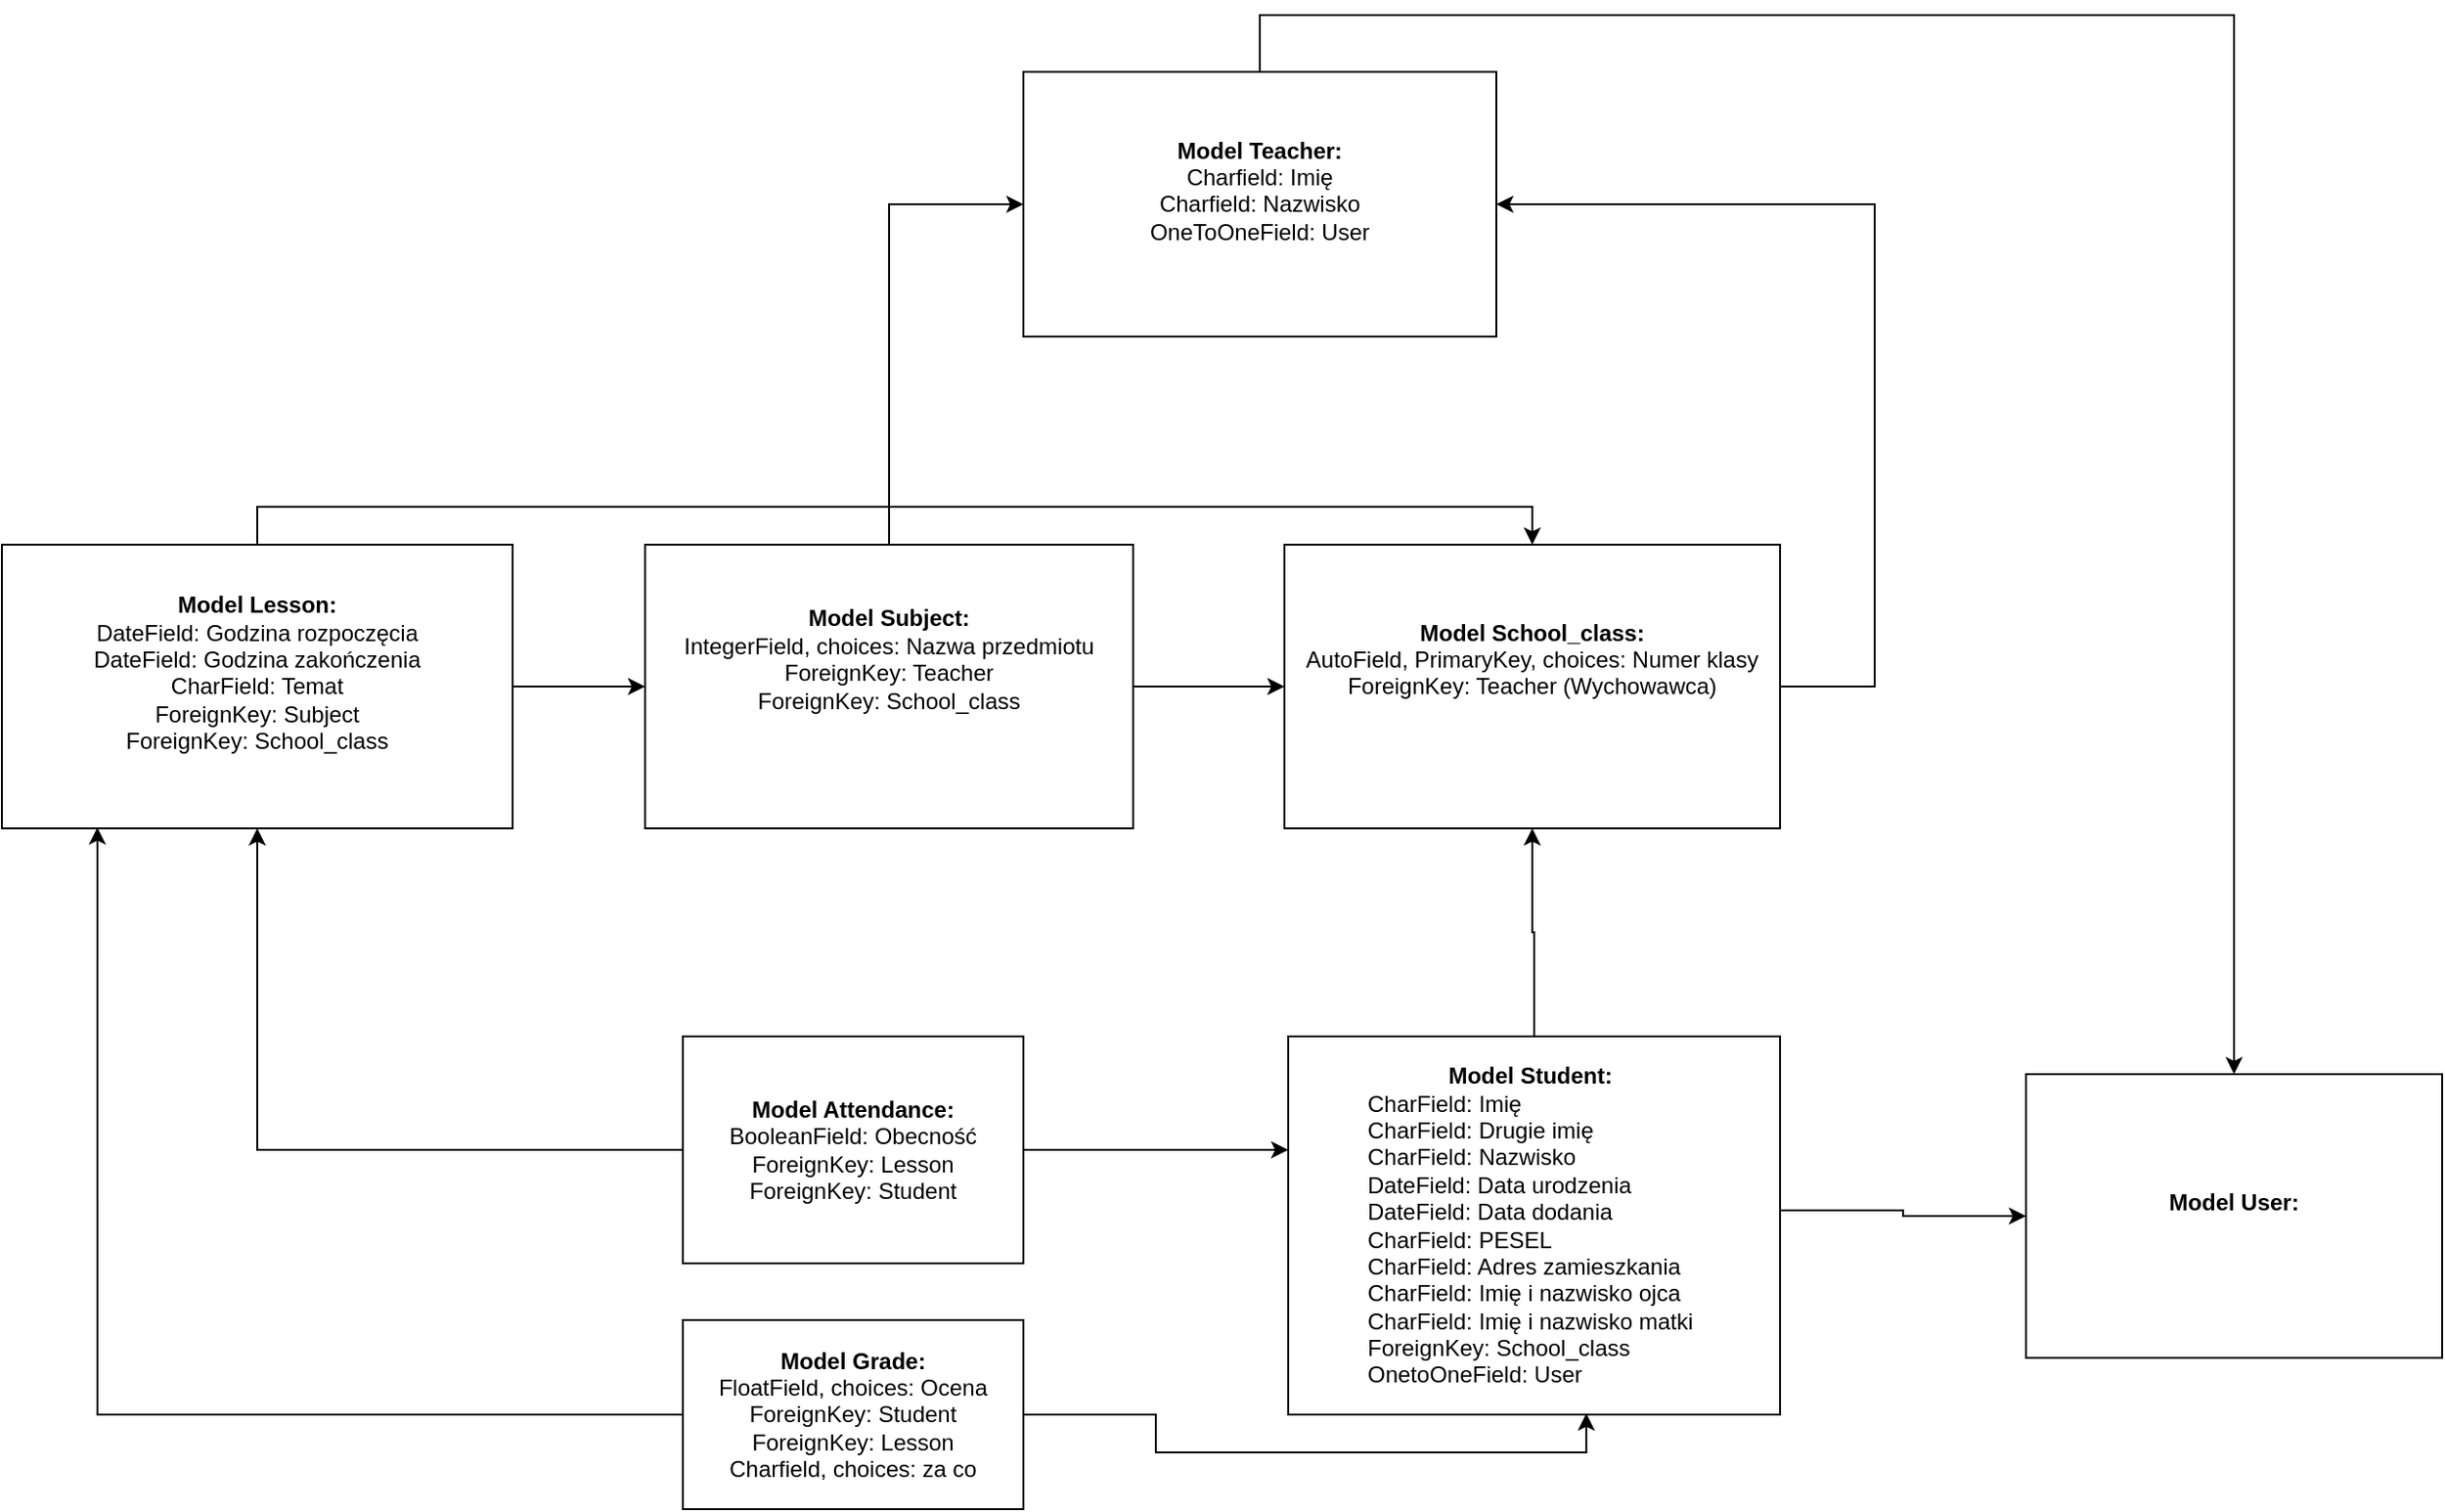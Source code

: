 <mxfile version="15.8.6" type="github"><diagram id="MXsgAKJdt-I9Hj7cbHs_" name="Page-1"><mxGraphModel dx="2417" dy="1962" grid="1" gridSize="10" guides="1" tooltips="1" connect="1" arrows="1" fold="1" page="1" pageScale="1" pageWidth="827" pageHeight="1169" math="0" shadow="0"><root><mxCell id="0"/><mxCell id="1" parent="0"/><mxCell id="5_Jb7bAcCqDYiw492jEs-3" style="edgeStyle=orthogonalEdgeStyle;rounded=0;orthogonalLoop=1;jettySize=auto;html=1;entryX=0.5;entryY=1;entryDx=0;entryDy=0;exitX=0.5;exitY=0;exitDx=0;exitDy=0;" edge="1" parent="1" source="5_Jb7bAcCqDYiw492jEs-1" target="5_Jb7bAcCqDYiw492jEs-2"><mxGeometry relative="1" as="geometry"/></mxCell><mxCell id="5_Jb7bAcCqDYiw492jEs-22" style="edgeStyle=orthogonalEdgeStyle;rounded=0;orthogonalLoop=1;jettySize=auto;html=1;entryX=0;entryY=0.5;entryDx=0;entryDy=0;exitX=1;exitY=0.46;exitDx=0;exitDy=0;exitPerimeter=0;" edge="1" parent="1" source="5_Jb7bAcCqDYiw492jEs-1" target="5_Jb7bAcCqDYiw492jEs-21"><mxGeometry relative="1" as="geometry"><mxPoint x="620" y="415" as="sourcePoint"/></mxGeometry></mxCell><mxCell id="5_Jb7bAcCqDYiw492jEs-1" value="&lt;blockquote&gt;&lt;div align=&quot;center&quot;&gt;&lt;b&gt;&lt;br&gt;&lt;/b&gt;&lt;/div&gt;&lt;div align=&quot;center&quot;&gt;&lt;b&gt;&lt;br&gt;&lt;/b&gt;&lt;/div&gt;&lt;div align=&quot;center&quot;&gt;&lt;b&gt;&lt;br&gt;&lt;/b&gt;&lt;/div&gt;&lt;div align=&quot;center&quot;&gt;&lt;b&gt;Model Student:&lt;/b&gt;&lt;/div&gt;&lt;div align=&quot;left&quot;&gt;CharField: Imię&lt;/div&gt;&lt;div align=&quot;left&quot;&gt;CharField: Drugie imię&lt;br&gt;&lt;/div&gt;&lt;div align=&quot;left&quot;&gt;CharField: Nazwisko&lt;/div&gt;&lt;div align=&quot;left&quot;&gt;DateField: Data urodzenia&lt;/div&gt;&lt;div align=&quot;left&quot;&gt;DateField: Data dodania&lt;/div&gt;&lt;div align=&quot;left&quot;&gt;CharField: PESEL&lt;/div&gt;&lt;div align=&quot;left&quot;&gt;CharField: Adres zamieszkania&lt;/div&gt;&lt;div align=&quot;left&quot;&gt;CharField: Imię i nazwisko ojca&lt;/div&gt;&lt;div align=&quot;left&quot;&gt;CharField: Imię i nazwisko matki&lt;/div&gt;&lt;div align=&quot;left&quot;&gt;ForeignKey: School_class&lt;/div&gt;&lt;div align=&quot;left&quot;&gt;OnetoOneField: User&lt;br&gt;&lt;/div&gt;&lt;div align=&quot;left&quot;&gt;&lt;br&gt;&lt;/div&gt;&lt;div align=&quot;left&quot;&gt;&lt;br&gt;&lt;/div&gt;&lt;div align=&quot;left&quot;&gt;&lt;br&gt;&lt;/div&gt;&lt;/blockquote&gt;" style="rounded=0;whiteSpace=wrap;html=1;align=left;" vertex="1" parent="1"><mxGeometry x="350" y="320" width="260" height="200" as="geometry"/></mxCell><mxCell id="5_Jb7bAcCqDYiw492jEs-17" style="edgeStyle=orthogonalEdgeStyle;rounded=0;orthogonalLoop=1;jettySize=auto;html=1;entryX=1;entryY=0.5;entryDx=0;entryDy=0;" edge="1" parent="1" source="5_Jb7bAcCqDYiw492jEs-2" target="5_Jb7bAcCqDYiw492jEs-15"><mxGeometry relative="1" as="geometry"><Array as="points"><mxPoint x="660" y="135"/><mxPoint x="660" y="-120"/></Array></mxGeometry></mxCell><mxCell id="5_Jb7bAcCqDYiw492jEs-2" value="&lt;div&gt;&lt;b&gt;Model School_class:&lt;/b&gt;&lt;/div&gt;&lt;div&gt;AutoField, PrimaryKey, choices: Numer klasy&lt;/div&gt;&lt;div&gt;ForeignKey: Teacher (Wychowawca)&lt;br&gt;&lt;/div&gt;&lt;div&gt;&lt;br&gt;&lt;/div&gt;&lt;div&gt;&lt;br&gt;&lt;/div&gt;" style="rounded=0;whiteSpace=wrap;html=1;" vertex="1" parent="1"><mxGeometry x="348" y="60" width="262" height="150" as="geometry"/></mxCell><mxCell id="5_Jb7bAcCqDYiw492jEs-8" style="edgeStyle=orthogonalEdgeStyle;rounded=0;orthogonalLoop=1;jettySize=auto;html=1;entryX=0;entryY=0.5;entryDx=0;entryDy=0;" edge="1" parent="1" source="5_Jb7bAcCqDYiw492jEs-4" target="5_Jb7bAcCqDYiw492jEs-2"><mxGeometry relative="1" as="geometry"/></mxCell><mxCell id="5_Jb7bAcCqDYiw492jEs-16" style="edgeStyle=orthogonalEdgeStyle;rounded=0;orthogonalLoop=1;jettySize=auto;html=1;entryX=0;entryY=0.5;entryDx=0;entryDy=0;" edge="1" parent="1" source="5_Jb7bAcCqDYiw492jEs-4" target="5_Jb7bAcCqDYiw492jEs-15"><mxGeometry relative="1" as="geometry"/></mxCell><mxCell id="5_Jb7bAcCqDYiw492jEs-4" value="&lt;div&gt;&lt;b&gt;Model Subject:&lt;/b&gt;&lt;/div&gt;&lt;div&gt;IntegerField, choices: Nazwa przedmiotu&lt;/div&gt;&lt;div&gt;ForeignKey: Teacher&lt;/div&gt;&lt;div&gt;ForeignKey: School_class&lt;br&gt;&lt;/div&gt;&lt;div&gt;&lt;br&gt;&lt;/div&gt;&lt;div&gt;&lt;b&gt;&lt;br&gt;&lt;/b&gt;&lt;/div&gt;" style="rounded=0;whiteSpace=wrap;html=1;" vertex="1" parent="1"><mxGeometry x="10" y="60" width="258" height="150" as="geometry"/></mxCell><mxCell id="5_Jb7bAcCqDYiw492jEs-10" style="edgeStyle=orthogonalEdgeStyle;rounded=0;orthogonalLoop=1;jettySize=auto;html=1;entryX=0;entryY=0.5;entryDx=0;entryDy=0;" edge="1" parent="1" source="5_Jb7bAcCqDYiw492jEs-5" target="5_Jb7bAcCqDYiw492jEs-4"><mxGeometry relative="1" as="geometry"/></mxCell><mxCell id="5_Jb7bAcCqDYiw492jEs-14" style="edgeStyle=orthogonalEdgeStyle;rounded=0;orthogonalLoop=1;jettySize=auto;html=1;entryX=0.5;entryY=0;entryDx=0;entryDy=0;" edge="1" parent="1" source="5_Jb7bAcCqDYiw492jEs-5" target="5_Jb7bAcCqDYiw492jEs-2"><mxGeometry relative="1" as="geometry"><Array as="points"><mxPoint x="-195" y="40"/><mxPoint x="479" y="40"/></Array></mxGeometry></mxCell><mxCell id="5_Jb7bAcCqDYiw492jEs-5" value="&lt;div&gt;&lt;b&gt;Model Lesson:&lt;/b&gt;&lt;/div&gt;&lt;div&gt;DateField: Godzina rozpoczęcia&lt;/div&gt;&lt;div&gt;DateField: Godzina zakończenia&lt;/div&gt;&lt;div&gt;CharField: Temat&lt;/div&gt;&lt;div&gt;ForeignKey: Subject&lt;/div&gt;&lt;div&gt;ForeignKey: School_class&lt;br&gt;&lt;/div&gt;&lt;div&gt;&lt;br&gt;&lt;/div&gt;" style="rounded=0;whiteSpace=wrap;html=1;" vertex="1" parent="1"><mxGeometry x="-330" y="60" width="270" height="150" as="geometry"/></mxCell><mxCell id="5_Jb7bAcCqDYiw492jEs-12" style="edgeStyle=orthogonalEdgeStyle;rounded=0;orthogonalLoop=1;jettySize=auto;html=1;" edge="1" parent="1" source="5_Jb7bAcCqDYiw492jEs-11"><mxGeometry relative="1" as="geometry"><mxPoint x="350" y="380" as="targetPoint"/></mxGeometry></mxCell><mxCell id="5_Jb7bAcCqDYiw492jEs-13" style="edgeStyle=orthogonalEdgeStyle;rounded=0;orthogonalLoop=1;jettySize=auto;html=1;" edge="1" parent="1" source="5_Jb7bAcCqDYiw492jEs-11" target="5_Jb7bAcCqDYiw492jEs-5"><mxGeometry relative="1" as="geometry"/></mxCell><mxCell id="5_Jb7bAcCqDYiw492jEs-11" value="&lt;div&gt;&lt;b&gt;Model Attendance:&lt;/b&gt;&lt;/div&gt;&lt;div&gt;BooleanField: Obecność&lt;/div&gt;&lt;div&gt;ForeignKey: Lesson&lt;/div&gt;&lt;div&gt;ForeignKey: Student&lt;br&gt;&lt;/div&gt;" style="rounded=0;whiteSpace=wrap;html=1;" vertex="1" parent="1"><mxGeometry x="30" y="320" width="180" height="120" as="geometry"/></mxCell><mxCell id="5_Jb7bAcCqDYiw492jEs-25" style="edgeStyle=orthogonalEdgeStyle;rounded=0;orthogonalLoop=1;jettySize=auto;html=1;" edge="1" parent="1" source="5_Jb7bAcCqDYiw492jEs-15" target="5_Jb7bAcCqDYiw492jEs-21"><mxGeometry relative="1" as="geometry"><Array as="points"><mxPoint x="335" y="-220"/><mxPoint x="850" y="-220"/></Array></mxGeometry></mxCell><mxCell id="5_Jb7bAcCqDYiw492jEs-15" value="&lt;div&gt;&lt;b&gt;Model Teacher:&lt;/b&gt;&lt;/div&gt;&lt;div&gt;Charfield: Imię&lt;/div&gt;&lt;div&gt;Charfield: Nazwisko&lt;/div&gt;&lt;div&gt;OneToOneField: User&lt;br&gt;&lt;/div&gt;&lt;div&gt;&lt;br&gt;&lt;/div&gt;" style="rounded=0;whiteSpace=wrap;html=1;" vertex="1" parent="1"><mxGeometry x="210" y="-190" width="250" height="140" as="geometry"/></mxCell><mxCell id="5_Jb7bAcCqDYiw492jEs-19" style="edgeStyle=orthogonalEdgeStyle;rounded=0;orthogonalLoop=1;jettySize=auto;html=1;entryX=0.606;entryY=0.997;entryDx=0;entryDy=0;entryPerimeter=0;" edge="1" parent="1" source="5_Jb7bAcCqDYiw492jEs-18" target="5_Jb7bAcCqDYiw492jEs-1"><mxGeometry relative="1" as="geometry"/></mxCell><mxCell id="5_Jb7bAcCqDYiw492jEs-20" style="edgeStyle=orthogonalEdgeStyle;rounded=0;orthogonalLoop=1;jettySize=auto;html=1;entryX=0.187;entryY=0.997;entryDx=0;entryDy=0;entryPerimeter=0;" edge="1" parent="1" source="5_Jb7bAcCqDYiw492jEs-18" target="5_Jb7bAcCqDYiw492jEs-5"><mxGeometry relative="1" as="geometry"/></mxCell><mxCell id="5_Jb7bAcCqDYiw492jEs-18" value="&lt;div&gt;&lt;b&gt;Model Grade:&lt;/b&gt;&lt;/div&gt;&lt;div&gt;FloatField, choices: Ocena&lt;/div&gt;&lt;div&gt;ForeignKey: Student&lt;/div&gt;&lt;div&gt;ForeignKey: Lesson&lt;/div&gt;&lt;div&gt;Charfield, choices: za co&lt;br&gt;&lt;/div&gt;" style="rounded=0;whiteSpace=wrap;html=1;" vertex="1" parent="1"><mxGeometry x="30" y="470" width="180" height="100" as="geometry"/></mxCell><mxCell id="5_Jb7bAcCqDYiw492jEs-21" value="&lt;div&gt;&lt;b&gt;Model User:&lt;/b&gt;&lt;/div&gt;&lt;div&gt;&lt;b&gt;&lt;br&gt;&lt;/b&gt;&lt;/div&gt;" style="rounded=0;whiteSpace=wrap;html=1;" vertex="1" parent="1"><mxGeometry x="740" y="340" width="220" height="150" as="geometry"/></mxCell></root></mxGraphModel></diagram></mxfile>